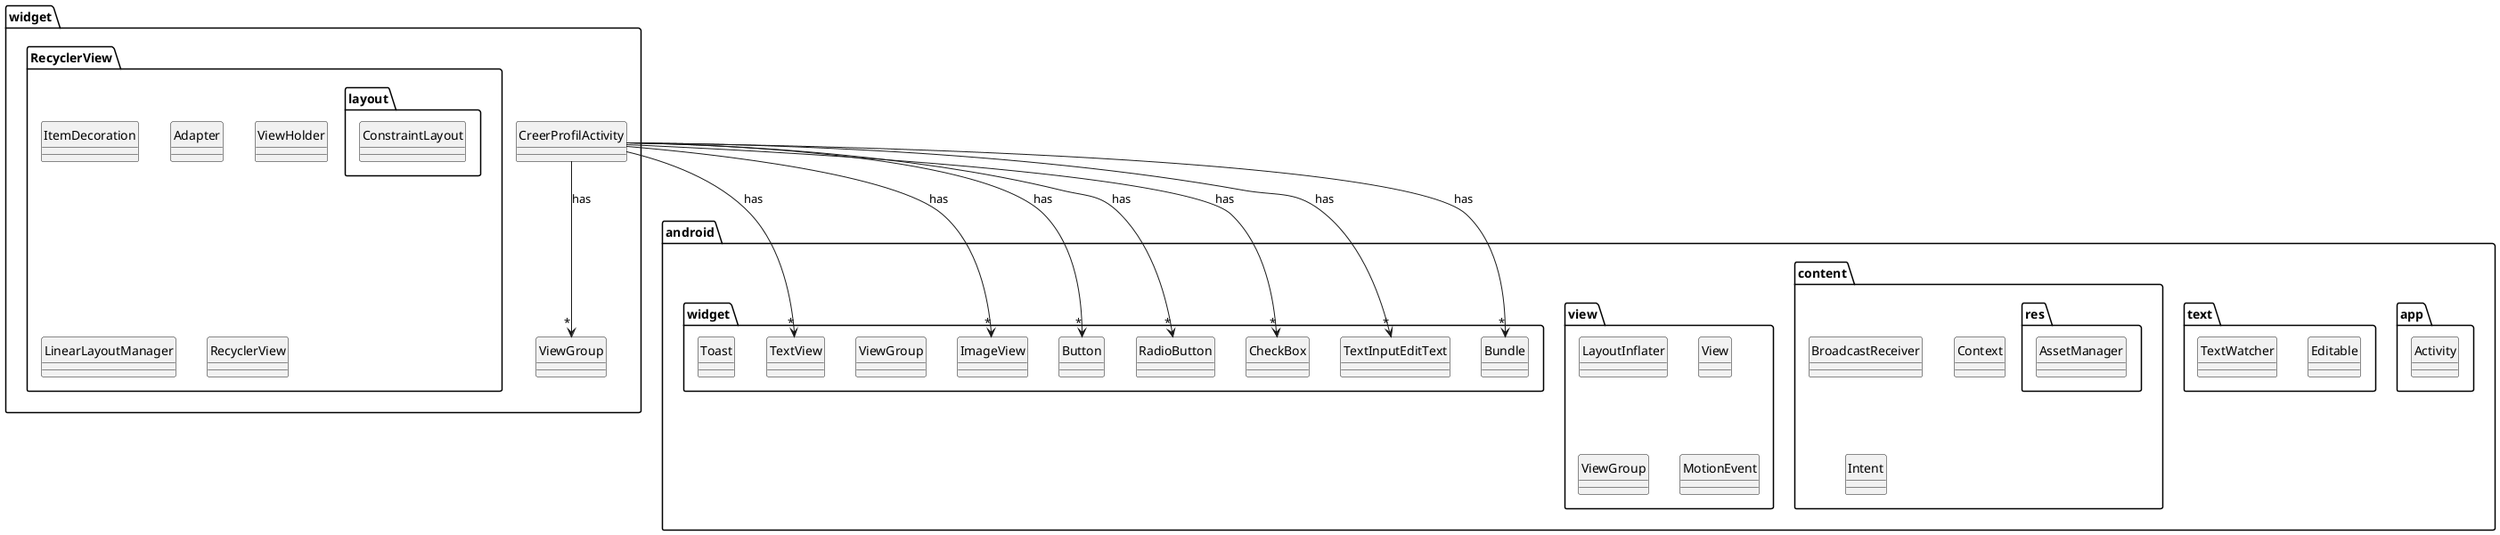 @startuml

hide circle
skinparam monochrome true
skinparam classAttributeIconSize 0
skinparam backgroundcolor white
skinparam groupInheritance 2

package android {
	package app{
		class Activity
	}
	
	package text {
		class Editable
		class TextWatcher
	}

	package content {
		package res {
			class AssetManager
		}
		class BroadcastReceiver
		class Context
		class Intent
	}
	
	package view {
		class LayoutInflater
		class View
		class ViewGroup
		class MotionEvent
	}

	package widget {
	    class TextView
	    class ImageView
	    class Button
	    class RadioButton
	    class CheckBox
	    class TextInputEditText
	    class ViewGroup
	    class Bundle
	    class Toast
	}
}

    package widget {
        package RecyclerView {
            class ItemDecoration
            class Adapter
            class ViewHolder
            class LinearLayoutManager
            class RecyclerView
        package layout {
            class ConstraintLayout
        }
}

CreerProfilActivity --> "*" TextInputEditText : has
CreerProfilActivity --> "*" CheckBox : has
CreerProfilActivity --> "*" Button : has
CreerProfilActivity --> "*" RadioButton : has
CreerProfilActivity --> "*" TextView : has
CreerProfilActivity --> "*" ImageView : has
CreerProfilActivity --> "*" ViewGroup : has
CreerProfilActivity --> "*" Bundle : has


@enduml
